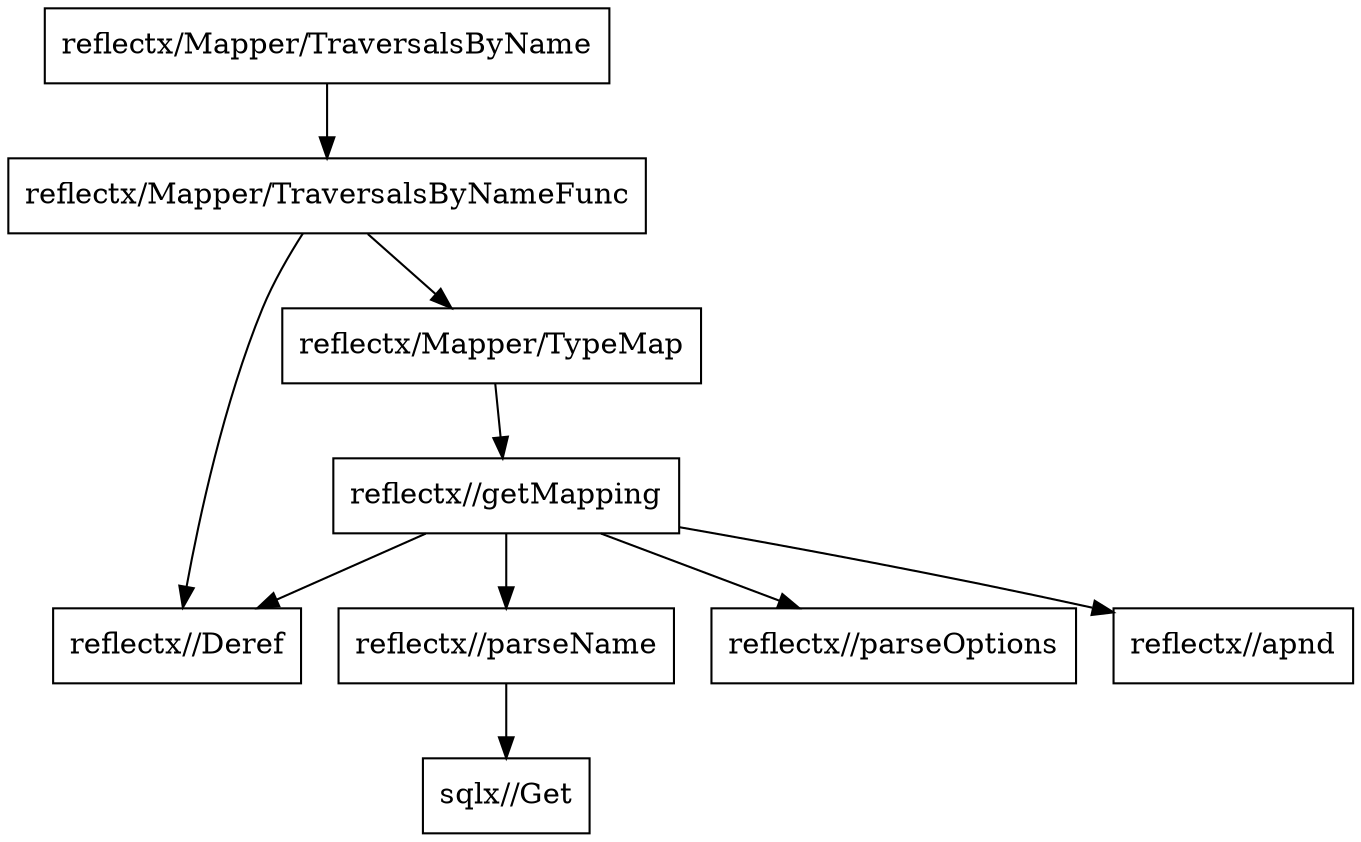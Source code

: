 digraph gph {
"reflectx/Mapper/TraversalsByName" [label="reflectx/Mapper/TraversalsByName", shape="box"];
"reflectx/Mapper/TraversalsByNameFunc" [label="reflectx/Mapper/TraversalsByNameFunc", shape="box"];
"reflectx//Deref" [label="reflectx//Deref", shape="box"];
"reflectx/Mapper/TypeMap" [label="reflectx/Mapper/TypeMap", shape="box"];
"reflectx//getMapping" [label="reflectx//getMapping", shape="box"];
"reflectx//parseName" [label="reflectx//parseName", shape="box"];
"sqlx//Get" [label="sqlx//Get", shape="box"];
"reflectx//parseOptions" [label="reflectx//parseOptions", shape="box"];
"reflectx//apnd" [label="reflectx//apnd", shape="box"];
"reflectx//Deref" [label="reflectx//Deref", shape="box"];"reflectx/Mapper/TraversalsByName"->"reflectx/Mapper/TraversalsByNameFunc";
"reflectx/Mapper/TraversalsByNameFunc"->"reflectx//Deref";
"reflectx/Mapper/TraversalsByNameFunc"->"reflectx/Mapper/TypeMap";
"reflectx/Mapper/TypeMap"->"reflectx//getMapping";
"reflectx//getMapping"->"reflectx//parseName";
"reflectx//getMapping"->"reflectx//parseOptions";
"reflectx//getMapping"->"reflectx//apnd";
"reflectx//getMapping"->"reflectx//Deref";
"reflectx//parseName"->"sqlx//Get";
}